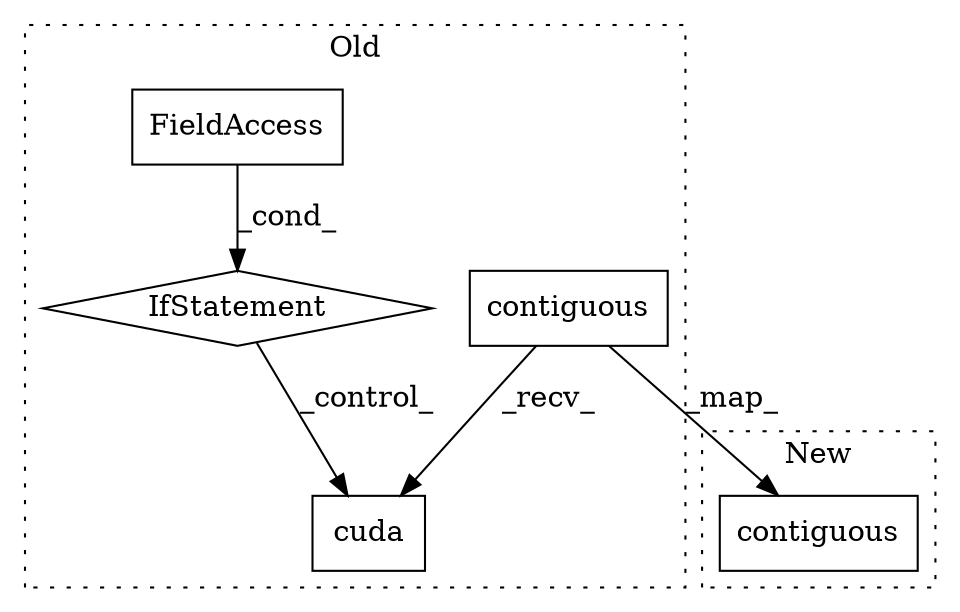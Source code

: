 digraph G {
subgraph cluster0 {
1 [label="contiguous" a="32" s="5276" l="12" shape="box"];
3 [label="cuda" a="32" s="5311" l="6" shape="box"];
4 [label="FieldAccess" a="22" s="5298" l="8" shape="box"];
5 [label="IfStatement" a="25" s="5306" l="3" shape="diamond"];
label = "Old";
style="dotted";
}
subgraph cluster1 {
2 [label="contiguous" a="32" s="5139" l="12" shape="box"];
label = "New";
style="dotted";
}
1 -> 2 [label="_map_"];
1 -> 3 [label="_recv_"];
4 -> 5 [label="_cond_"];
5 -> 3 [label="_control_"];
}